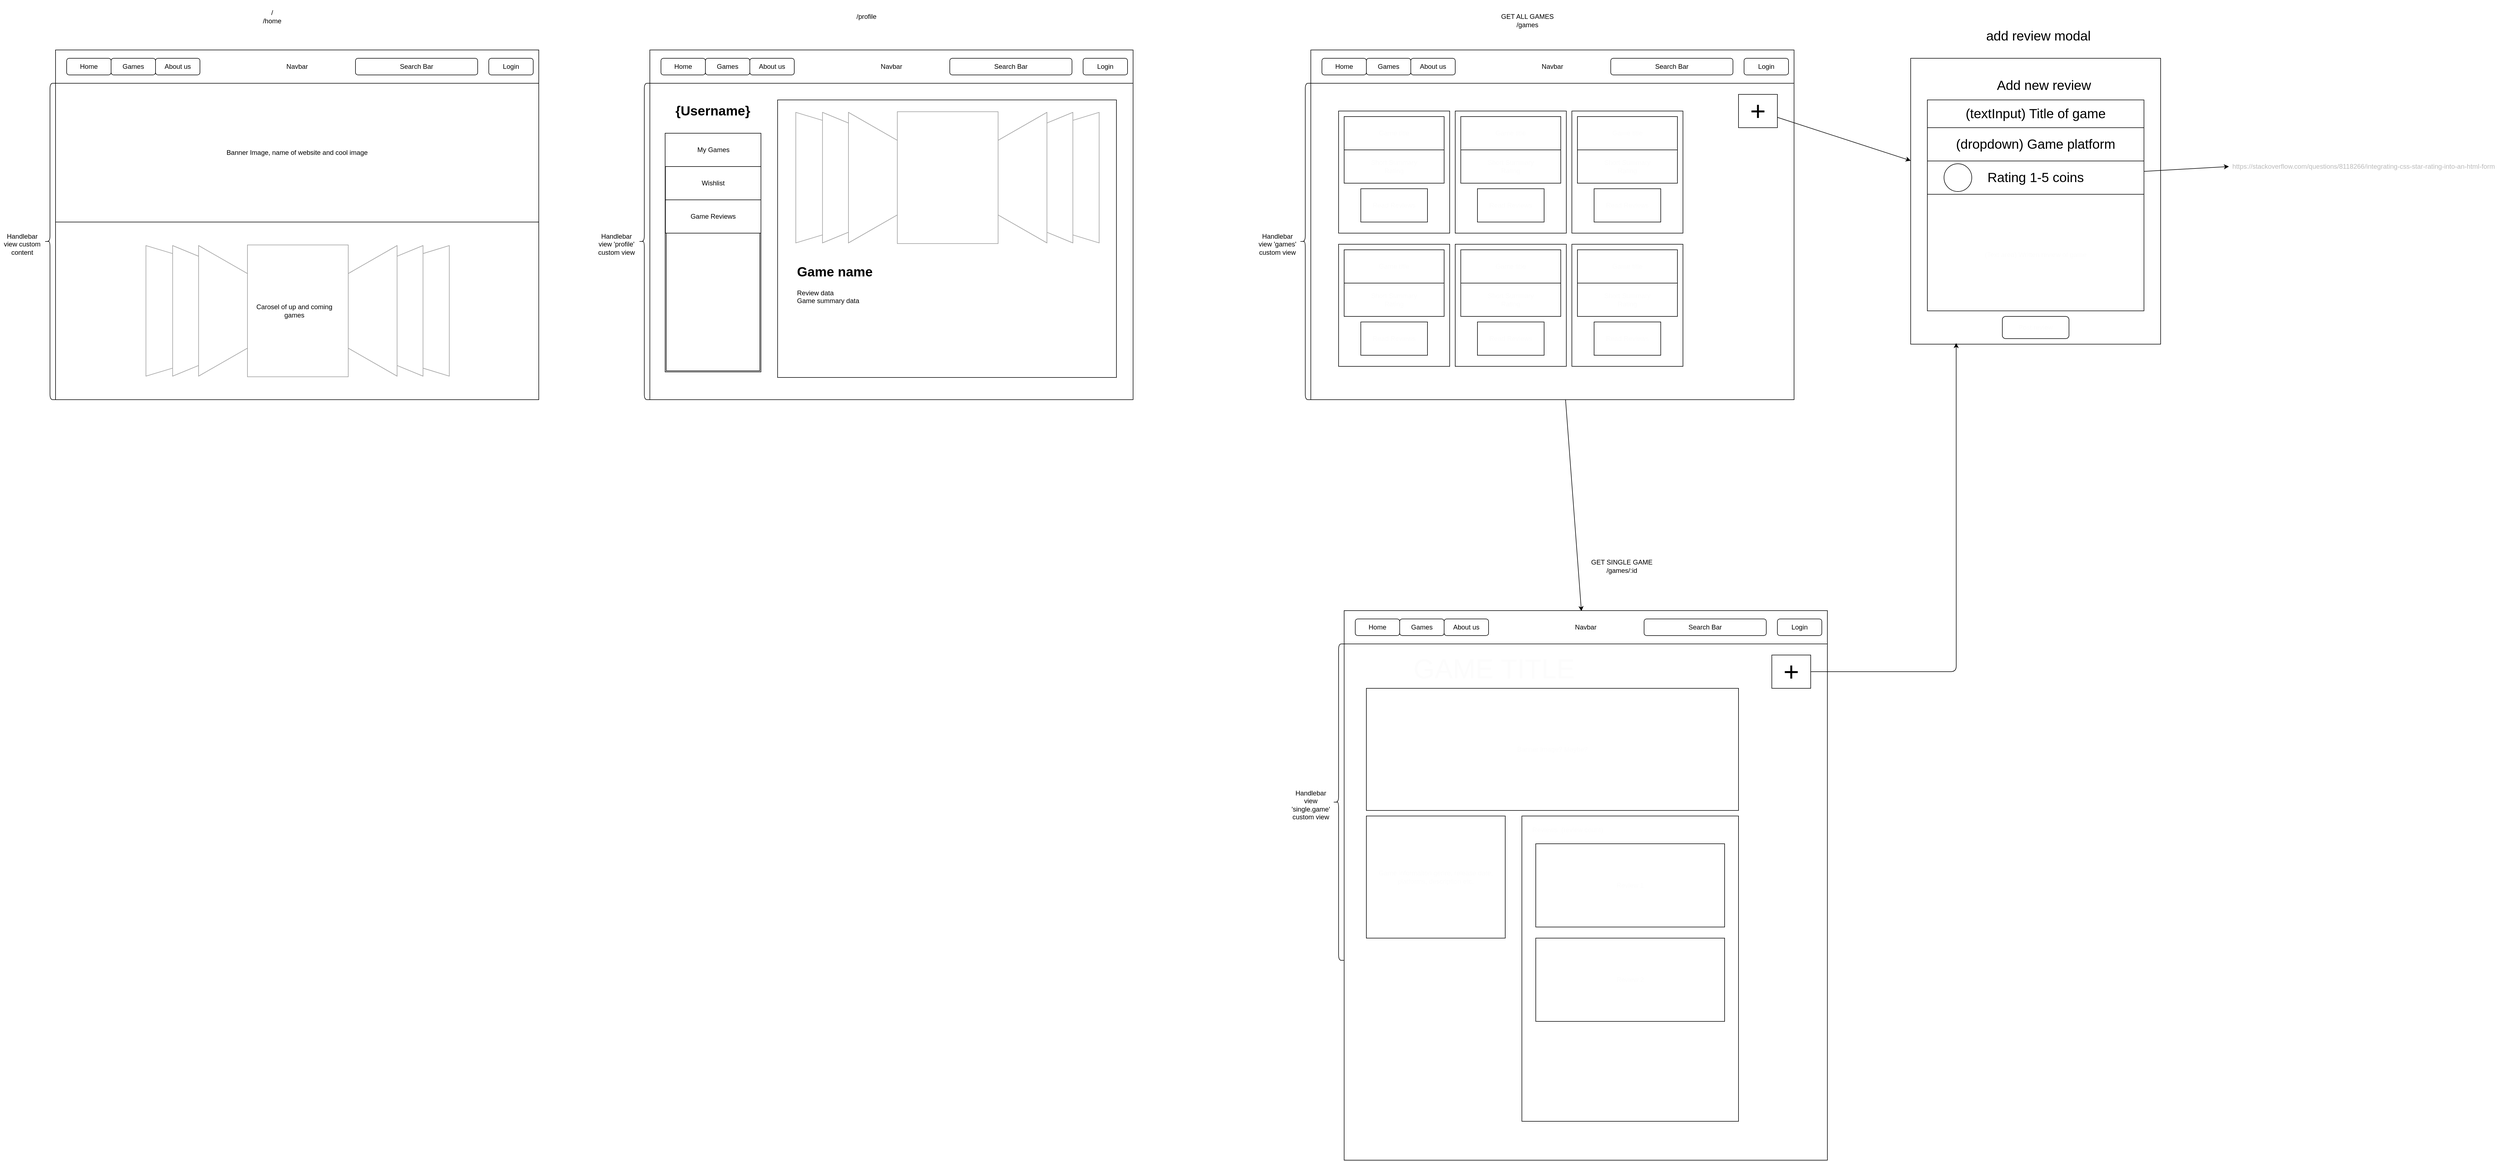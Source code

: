 <mxfile>
    <diagram id="Occs_rf_Q6K4bqB3dLCL" name="Page-1">
        <mxGraphModel dx="2114" dy="2029" grid="1" gridSize="10" guides="1" tooltips="1" connect="1" arrows="1" fold="1" page="1" pageScale="1" pageWidth="850" pageHeight="1100" math="0" shadow="0">
            <root>
                <mxCell id="0"/>
                <mxCell id="1" parent="0"/>
                <mxCell id="3" value="" style="rounded=0;whiteSpace=wrap;html=1;" parent="1" vertex="1">
                    <mxGeometry x="-680" y="-320" width="870" height="630" as="geometry"/>
                </mxCell>
                <mxCell id="4" value="Handlebar view custom content" style="text;html=1;strokeColor=none;fillColor=none;align=center;verticalAlign=middle;whiteSpace=wrap;rounded=0;" parent="1" vertex="1">
                    <mxGeometry x="-780" y="10" width="80" height="40" as="geometry"/>
                </mxCell>
                <mxCell id="6" value="Navbar" style="rounded=0;whiteSpace=wrap;html=1;" parent="1" vertex="1">
                    <mxGeometry x="-680" y="-320" width="870" height="60" as="geometry"/>
                </mxCell>
                <mxCell id="7" value="Home" style="rounded=1;whiteSpace=wrap;html=1;" parent="1" vertex="1">
                    <mxGeometry x="-660" y="-305" width="80" height="30" as="geometry"/>
                </mxCell>
                <mxCell id="10" value="Games" style="rounded=1;whiteSpace=wrap;html=1;" parent="1" vertex="1">
                    <mxGeometry x="-580" y="-305" width="80" height="30" as="geometry"/>
                </mxCell>
                <mxCell id="11" value="Search Bar" style="rounded=1;whiteSpace=wrap;html=1;" parent="1" vertex="1">
                    <mxGeometry x="-140" y="-305" width="220" height="30" as="geometry"/>
                </mxCell>
                <mxCell id="13" value="About us" style="rounded=1;whiteSpace=wrap;html=1;" parent="1" vertex="1">
                    <mxGeometry x="-500" y="-305" width="80" height="30" as="geometry"/>
                </mxCell>
                <mxCell id="15" value="Login" style="rounded=1;whiteSpace=wrap;html=1;" parent="1" vertex="1">
                    <mxGeometry x="100" y="-305" width="80" height="30" as="geometry"/>
                </mxCell>
                <mxCell id="16" value="Banner Image, name of website and cool image" style="rounded=0;whiteSpace=wrap;html=1;" parent="1" vertex="1">
                    <mxGeometry x="-680" y="-260" width="870" height="250" as="geometry"/>
                </mxCell>
                <mxCell id="18" value="" style="shape=curlyBracket;whiteSpace=wrap;html=1;rounded=1;" parent="1" vertex="1">
                    <mxGeometry x="-700" y="-260" width="20" height="570" as="geometry"/>
                </mxCell>
                <mxCell id="19" value="/&lt;br&gt;/home" style="text;html=1;strokeColor=none;fillColor=none;align=center;verticalAlign=middle;whiteSpace=wrap;rounded=0;" parent="1" vertex="1">
                    <mxGeometry x="-350" y="-410" width="120" height="60" as="geometry"/>
                </mxCell>
                <mxCell id="20" value="" style="rounded=0;whiteSpace=wrap;html=1;" parent="1" vertex="1">
                    <mxGeometry x="390" y="-320" width="870" height="630" as="geometry"/>
                </mxCell>
                <mxCell id="21" value="Handlebar view 'profile' custom view" style="text;html=1;strokeColor=none;fillColor=none;align=center;verticalAlign=middle;whiteSpace=wrap;rounded=0;" parent="1" vertex="1">
                    <mxGeometry x="290" y="10" width="80" height="40" as="geometry"/>
                </mxCell>
                <mxCell id="22" value="Navbar" style="rounded=0;whiteSpace=wrap;html=1;" parent="1" vertex="1">
                    <mxGeometry x="390" y="-320" width="870" height="60" as="geometry"/>
                </mxCell>
                <mxCell id="23" value="Home" style="rounded=1;whiteSpace=wrap;html=1;" parent="1" vertex="1">
                    <mxGeometry x="410" y="-305" width="80" height="30" as="geometry"/>
                </mxCell>
                <mxCell id="24" value="Games" style="rounded=1;whiteSpace=wrap;html=1;" parent="1" vertex="1">
                    <mxGeometry x="490" y="-305" width="80" height="30" as="geometry"/>
                </mxCell>
                <mxCell id="25" value="Search Bar" style="rounded=1;whiteSpace=wrap;html=1;" parent="1" vertex="1">
                    <mxGeometry x="930" y="-305" width="220" height="30" as="geometry"/>
                </mxCell>
                <mxCell id="26" value="About us" style="rounded=1;whiteSpace=wrap;html=1;" parent="1" vertex="1">
                    <mxGeometry x="570" y="-305" width="80" height="30" as="geometry"/>
                </mxCell>
                <mxCell id="27" value="Login" style="rounded=1;whiteSpace=wrap;html=1;" parent="1" vertex="1">
                    <mxGeometry x="1170" y="-305" width="80" height="30" as="geometry"/>
                </mxCell>
                <mxCell id="30" value="" style="shape=curlyBracket;whiteSpace=wrap;html=1;rounded=1;" parent="1" vertex="1">
                    <mxGeometry x="370" y="-260" width="20" height="570" as="geometry"/>
                </mxCell>
                <mxCell id="31" value="/profile" style="text;html=1;strokeColor=none;fillColor=none;align=center;verticalAlign=middle;whiteSpace=wrap;rounded=0;" parent="1" vertex="1">
                    <mxGeometry x="720" y="-410" width="120" height="60" as="geometry"/>
                </mxCell>
                <mxCell id="33" value="{Username}" style="text;strokeColor=none;fillColor=none;html=1;fontSize=24;fontStyle=1;verticalAlign=middle;align=center;" parent="1" vertex="1">
                    <mxGeometry x="425" y="-230" width="155" height="40" as="geometry"/>
                </mxCell>
                <mxCell id="34" value="" style="shape=ext;double=1;rounded=0;whiteSpace=wrap;html=1;" parent="1" vertex="1">
                    <mxGeometry x="417.5" y="-170" width="172.5" height="430" as="geometry"/>
                </mxCell>
                <mxCell id="49" value="" style="verticalLabelPosition=bottom;shadow=0;dashed=0;align=center;html=1;verticalAlign=top;strokeWidth=1;shape=mxgraph.mockup.navigation.coverFlow;strokeColor=#999999;" parent="1" vertex="1">
                    <mxGeometry x="-520" y="30" width="550" height="240" as="geometry"/>
                </mxCell>
                <mxCell id="50" value="Carosel of up and coming games" style="text;html=1;strokeColor=none;fillColor=none;align=center;verticalAlign=middle;whiteSpace=wrap;rounded=0;" parent="1" vertex="1">
                    <mxGeometry x="-330" y="135" width="160" height="30" as="geometry"/>
                </mxCell>
                <mxCell id="51" value="My Games" style="rounded=0;whiteSpace=wrap;html=1;" parent="1" vertex="1">
                    <mxGeometry x="417.5" y="-170" width="172.5" height="60" as="geometry"/>
                </mxCell>
                <mxCell id="52" value="Wishlist" style="rounded=0;whiteSpace=wrap;html=1;" parent="1" vertex="1">
                    <mxGeometry x="418" y="-110" width="172" height="60" as="geometry"/>
                </mxCell>
                <mxCell id="53" value="Game Reviews" style="rounded=0;whiteSpace=wrap;html=1;" parent="1" vertex="1">
                    <mxGeometry x="418" y="-50" width="172" height="60" as="geometry"/>
                </mxCell>
                <mxCell id="54" value="" style="rounded=0;whiteSpace=wrap;html=1;" parent="1" vertex="1">
                    <mxGeometry x="620" y="-230" width="610" height="500" as="geometry"/>
                </mxCell>
                <mxCell id="55" value="" style="verticalLabelPosition=bottom;shadow=0;dashed=0;align=center;html=1;verticalAlign=top;strokeWidth=1;shape=mxgraph.mockup.navigation.coverFlow;strokeColor=#999999;" parent="1" vertex="1">
                    <mxGeometry x="650" y="-210" width="550" height="240" as="geometry"/>
                </mxCell>
                <mxCell id="56" value="&lt;h1&gt;Game name&lt;/h1&gt;&lt;div&gt;Review data&lt;/div&gt;&lt;div&gt;Game summary data&lt;/div&gt;&lt;div&gt;&lt;br&gt;&lt;/div&gt;" style="text;html=1;strokeColor=none;fillColor=none;spacing=5;spacingTop=-20;whiteSpace=wrap;overflow=hidden;rounded=0;" parent="1" vertex="1">
                    <mxGeometry x="650" y="60" width="540" height="180" as="geometry"/>
                </mxCell>
                <mxCell id="126" style="edgeStyle=none;html=1;fontFamily=Helvetica;fontSize=12;fontColor=#FCFCFC;entryX=0.491;entryY=0.017;entryDx=0;entryDy=0;entryPerimeter=0;" parent="1" source="57" target="129" edge="1">
                    <mxGeometry relative="1" as="geometry">
                        <mxPoint x="2015" y="600" as="targetPoint"/>
                    </mxGeometry>
                </mxCell>
                <mxCell id="57" value="" style="rounded=0;whiteSpace=wrap;html=1;" parent="1" vertex="1">
                    <mxGeometry x="1580" y="-320" width="870" height="630" as="geometry"/>
                </mxCell>
                <mxCell id="58" value="Handlebar view 'games' custom view" style="text;html=1;strokeColor=none;fillColor=none;align=center;verticalAlign=middle;whiteSpace=wrap;rounded=0;" parent="1" vertex="1">
                    <mxGeometry x="1480" y="10" width="80" height="40" as="geometry"/>
                </mxCell>
                <mxCell id="59" value="Navbar" style="rounded=0;whiteSpace=wrap;html=1;" parent="1" vertex="1">
                    <mxGeometry x="1580" y="-320" width="870" height="60" as="geometry"/>
                </mxCell>
                <mxCell id="60" value="Home" style="rounded=1;whiteSpace=wrap;html=1;" parent="1" vertex="1">
                    <mxGeometry x="1600" y="-305" width="80" height="30" as="geometry"/>
                </mxCell>
                <mxCell id="61" value="Games" style="rounded=1;whiteSpace=wrap;html=1;" parent="1" vertex="1">
                    <mxGeometry x="1680" y="-305" width="80" height="30" as="geometry"/>
                </mxCell>
                <mxCell id="62" value="Search Bar" style="rounded=1;whiteSpace=wrap;html=1;" parent="1" vertex="1">
                    <mxGeometry x="2120" y="-305" width="220" height="30" as="geometry"/>
                </mxCell>
                <mxCell id="63" value="About us" style="rounded=1;whiteSpace=wrap;html=1;" parent="1" vertex="1">
                    <mxGeometry x="1760" y="-305" width="80" height="30" as="geometry"/>
                </mxCell>
                <mxCell id="64" value="Login" style="rounded=1;whiteSpace=wrap;html=1;" parent="1" vertex="1">
                    <mxGeometry x="2360" y="-305" width="80" height="30" as="geometry"/>
                </mxCell>
                <mxCell id="65" value="" style="shape=curlyBracket;whiteSpace=wrap;html=1;rounded=1;" parent="1" vertex="1">
                    <mxGeometry x="1560" y="-260" width="20" height="570" as="geometry"/>
                </mxCell>
                <mxCell id="66" value="&lt;br&gt;GET ALL GAMES&lt;br&gt;/games" style="text;html=1;strokeColor=none;fillColor=none;align=center;verticalAlign=middle;whiteSpace=wrap;rounded=0;" parent="1" vertex="1">
                    <mxGeometry x="1910" y="-410" width="120" height="60" as="geometry"/>
                </mxCell>
                <mxCell id="76" style="edgeStyle=none;html=1;fontSize=48;" parent="1" source="75" target="77" edge="1">
                    <mxGeometry relative="1" as="geometry">
                        <mxPoint x="2710" y="-280" as="targetPoint"/>
                    </mxGeometry>
                </mxCell>
                <mxCell id="75" value="&lt;font style=&quot;font-size: 48px&quot;&gt;+&lt;/font&gt;" style="rounded=0;whiteSpace=wrap;html=1;" parent="1" vertex="1">
                    <mxGeometry x="2350" y="-240" width="70" height="60" as="geometry"/>
                </mxCell>
                <mxCell id="77" value="" style="rounded=0;whiteSpace=wrap;html=1;fontSize=48;" parent="1" vertex="1">
                    <mxGeometry x="2660" y="-305" width="450" height="515" as="geometry"/>
                </mxCell>
                <mxCell id="78" value="&lt;font style=&quot;font-size: 24px&quot;&gt;Add new review&lt;/font&gt;" style="text;html=1;strokeColor=none;fillColor=none;align=center;verticalAlign=middle;whiteSpace=wrap;rounded=0;fontSize=48;" parent="1" vertex="1">
                    <mxGeometry x="2720" y="-290" width="360" height="50" as="geometry"/>
                </mxCell>
                <mxCell id="79" value="add review modal" style="text;html=1;strokeColor=none;fillColor=none;align=center;verticalAlign=middle;whiteSpace=wrap;rounded=0;fontSize=24;" parent="1" vertex="1">
                    <mxGeometry x="2780" y="-360" width="220" height="30" as="geometry"/>
                </mxCell>
                <mxCell id="80" value="(textInput) Title of game" style="rounded=0;whiteSpace=wrap;html=1;fontSize=24;" parent="1" vertex="1">
                    <mxGeometry x="2690" y="-230" width="390" height="50" as="geometry"/>
                </mxCell>
                <mxCell id="81" value="(dropdown) Game platform" style="rounded=0;whiteSpace=wrap;html=1;fontSize=24;" parent="1" vertex="1">
                    <mxGeometry x="2690" y="-180" width="390" height="60" as="geometry"/>
                </mxCell>
                <mxCell id="90" style="edgeStyle=none;html=1;fontFamily=Helvetica;fontSize=12;fontColor=#BABABA;entryX=0.006;entryY=0.5;entryDx=0;entryDy=0;entryPerimeter=0;" parent="1" source="82" target="91" edge="1">
                    <mxGeometry relative="1" as="geometry">
                        <mxPoint x="3220" y="-110" as="targetPoint"/>
                    </mxGeometry>
                </mxCell>
                <mxCell id="82" value="&lt;span style=&quot;color: rgba(0 , 0 , 0 , 0) ; font-family: monospace ; font-size: 0px&quot;&gt;%3CmxGraphModel%3E%3Croot%3E%3CmxCell%20id%3D%220%22%2F%3E%3CmxCell%20id%3D%221%22%20parent%3D%220%22%2F%3E%3CmxCell%20id%3D%222%22%20value%3D%22(dropdown)%20Game%20platform%22%20style%3D%22rounded%3D0%3BwhiteSpace%3Dwrap%3Bhtml%3D1%3BfontSize%3D24%3B%22%20vertex%3D%221%22%20parent%3D%221%22%3E%3CmxGeometry%20x%3D%222690%22%20y%3D%22-180%22%20width%3D%22290%22%20height%3D%2260%22%20as%3D%22geometry%22%2F%3E%3C%2FmxCell%3E%3C%2Froot%3E%3C%2FmxGraphModel%3E&lt;/span&gt;Rating 1-5 coins" style="rounded=0;whiteSpace=wrap;html=1;fontSize=24;" parent="1" vertex="1">
                    <mxGeometry x="2690" y="-120" width="390" height="60" as="geometry"/>
                </mxCell>
                <mxCell id="84" value="&lt;p&gt;&lt;span style=&quot;font-size: 12px&quot;&gt;&lt;font color=&quot;#fcfcfc&quot;&gt;(Text area) Written review of game&lt;/font&gt;&lt;/span&gt;&lt;/p&gt;" style="rounded=0;whiteSpace=wrap;html=1;fontSize=24;" parent="1" vertex="1">
                    <mxGeometry x="2690" y="-60" width="390" height="210" as="geometry"/>
                </mxCell>
                <mxCell id="85" value="" style="ellipse;whiteSpace=wrap;html=1;aspect=fixed;fontFamily=Helvetica;fontSize=12;fontColor=#BABABA;" parent="1" vertex="1">
                    <mxGeometry x="2720" y="-115" width="50" height="50" as="geometry"/>
                </mxCell>
                <mxCell id="91" value="https://stackoverflow.com/questions/8118266/integrating-css-star-rating-into-an-html-form" style="text;html=1;align=center;verticalAlign=middle;resizable=0;points=[];autosize=1;strokeColor=none;fillColor=none;fontSize=12;fontFamily=Helvetica;fontColor=#BABABA;" parent="1" vertex="1">
                    <mxGeometry x="3230" y="-120" width="490" height="20" as="geometry"/>
                </mxCell>
                <mxCell id="92" value="&lt;font color=&quot;#fcfcfc&quot;&gt;Post review&lt;/font&gt;" style="rounded=1;whiteSpace=wrap;html=1;fontFamily=Helvetica;fontSize=12;fontColor=#BABABA;" parent="1" vertex="1">
                    <mxGeometry x="2825" y="160" width="120" height="40" as="geometry"/>
                </mxCell>
                <mxCell id="93" value="" style="rounded=0;whiteSpace=wrap;html=1;fontFamily=Helvetica;fontSize=12;fontColor=#FCFCFC;" parent="1" vertex="1">
                    <mxGeometry x="1630" y="-210" width="200" height="220" as="geometry"/>
                </mxCell>
                <mxCell id="103" value="Game title" style="rounded=0;whiteSpace=wrap;html=1;fontFamily=Helvetica;fontSize=12;fontColor=#FCFCFC;" parent="1" vertex="1">
                    <mxGeometry x="1640" y="-200" width="180" height="60" as="geometry"/>
                </mxCell>
                <mxCell id="104" value="Short Summary&lt;br&gt;Rating" style="rounded=0;whiteSpace=wrap;html=1;fontFamily=Helvetica;fontSize=12;fontColor=#FCFCFC;" parent="1" vertex="1">
                    <mxGeometry x="1640" y="-140" width="180" height="60" as="geometry"/>
                </mxCell>
                <mxCell id="105" value="Read Reviews" style="rounded=0;whiteSpace=wrap;html=1;fontFamily=Helvetica;fontSize=12;fontColor=#FCFCFC;" parent="1" vertex="1">
                    <mxGeometry x="1670" y="-70" width="120" height="60" as="geometry"/>
                </mxCell>
                <mxCell id="106" value="" style="rounded=0;whiteSpace=wrap;html=1;fontFamily=Helvetica;fontSize=12;fontColor=#FCFCFC;" parent="1" vertex="1">
                    <mxGeometry x="1840" y="-210" width="200" height="220" as="geometry"/>
                </mxCell>
                <mxCell id="107" value="Game title" style="rounded=0;whiteSpace=wrap;html=1;fontFamily=Helvetica;fontSize=12;fontColor=#FCFCFC;" parent="1" vertex="1">
                    <mxGeometry x="1850" y="-200" width="180" height="60" as="geometry"/>
                </mxCell>
                <mxCell id="108" value="Short Summary&lt;br&gt;Rating" style="rounded=0;whiteSpace=wrap;html=1;fontFamily=Helvetica;fontSize=12;fontColor=#FCFCFC;" parent="1" vertex="1">
                    <mxGeometry x="1850" y="-140" width="180" height="60" as="geometry"/>
                </mxCell>
                <mxCell id="109" value="Read Reviews" style="rounded=0;whiteSpace=wrap;html=1;fontFamily=Helvetica;fontSize=12;fontColor=#FCFCFC;" parent="1" vertex="1">
                    <mxGeometry x="1880" y="-70" width="120" height="60" as="geometry"/>
                </mxCell>
                <mxCell id="110" value="" style="rounded=0;whiteSpace=wrap;html=1;fontFamily=Helvetica;fontSize=12;fontColor=#FCFCFC;" parent="1" vertex="1">
                    <mxGeometry x="2050" y="-210" width="200" height="220" as="geometry"/>
                </mxCell>
                <mxCell id="111" value="Game title" style="rounded=0;whiteSpace=wrap;html=1;fontFamily=Helvetica;fontSize=12;fontColor=#FCFCFC;" parent="1" vertex="1">
                    <mxGeometry x="2060" y="-200" width="180" height="60" as="geometry"/>
                </mxCell>
                <mxCell id="112" value="Short Summary&lt;br&gt;Rating" style="rounded=0;whiteSpace=wrap;html=1;fontFamily=Helvetica;fontSize=12;fontColor=#FCFCFC;" parent="1" vertex="1">
                    <mxGeometry x="2060" y="-140" width="180" height="60" as="geometry"/>
                </mxCell>
                <mxCell id="113" value="Read Reviews" style="rounded=0;whiteSpace=wrap;html=1;fontFamily=Helvetica;fontSize=12;fontColor=#FCFCFC;" parent="1" vertex="1">
                    <mxGeometry x="2090" y="-70" width="120" height="60" as="geometry"/>
                </mxCell>
                <mxCell id="114" value="" style="rounded=0;whiteSpace=wrap;html=1;fontFamily=Helvetica;fontSize=12;fontColor=#FCFCFC;" parent="1" vertex="1">
                    <mxGeometry x="1630" y="30" width="200" height="220" as="geometry"/>
                </mxCell>
                <mxCell id="115" value="Game title" style="rounded=0;whiteSpace=wrap;html=1;fontFamily=Helvetica;fontSize=12;fontColor=#FCFCFC;" parent="1" vertex="1">
                    <mxGeometry x="1640" y="40" width="180" height="60" as="geometry"/>
                </mxCell>
                <mxCell id="116" value="Short Summary&lt;br&gt;Rating" style="rounded=0;whiteSpace=wrap;html=1;fontFamily=Helvetica;fontSize=12;fontColor=#FCFCFC;" parent="1" vertex="1">
                    <mxGeometry x="1640" y="100" width="180" height="60" as="geometry"/>
                </mxCell>
                <mxCell id="117" value="Read Reviews" style="rounded=0;whiteSpace=wrap;html=1;fontFamily=Helvetica;fontSize=12;fontColor=#FCFCFC;" parent="1" vertex="1">
                    <mxGeometry x="1670" y="170" width="120" height="60" as="geometry"/>
                </mxCell>
                <mxCell id="118" value="" style="rounded=0;whiteSpace=wrap;html=1;fontFamily=Helvetica;fontSize=12;fontColor=#FCFCFC;" parent="1" vertex="1">
                    <mxGeometry x="1840" y="30" width="200" height="220" as="geometry"/>
                </mxCell>
                <mxCell id="119" value="Game title" style="rounded=0;whiteSpace=wrap;html=1;fontFamily=Helvetica;fontSize=12;fontColor=#FCFCFC;" parent="1" vertex="1">
                    <mxGeometry x="1850" y="40" width="180" height="60" as="geometry"/>
                </mxCell>
                <mxCell id="120" value="Short Summary&lt;br&gt;Rating" style="rounded=0;whiteSpace=wrap;html=1;fontFamily=Helvetica;fontSize=12;fontColor=#FCFCFC;" parent="1" vertex="1">
                    <mxGeometry x="1850" y="100" width="180" height="60" as="geometry"/>
                </mxCell>
                <mxCell id="121" value="Read Reviews" style="rounded=0;whiteSpace=wrap;html=1;fontFamily=Helvetica;fontSize=12;fontColor=#FCFCFC;" parent="1" vertex="1">
                    <mxGeometry x="1880" y="170" width="120" height="60" as="geometry"/>
                </mxCell>
                <mxCell id="122" value="" style="rounded=0;whiteSpace=wrap;html=1;fontFamily=Helvetica;fontSize=12;fontColor=#FCFCFC;" parent="1" vertex="1">
                    <mxGeometry x="2050" y="30" width="200" height="220" as="geometry"/>
                </mxCell>
                <mxCell id="123" value="Game title" style="rounded=0;whiteSpace=wrap;html=1;fontFamily=Helvetica;fontSize=12;fontColor=#FCFCFC;" parent="1" vertex="1">
                    <mxGeometry x="2060" y="40" width="180" height="60" as="geometry"/>
                </mxCell>
                <mxCell id="124" value="Short Summary&lt;br&gt;Rating" style="rounded=0;whiteSpace=wrap;html=1;fontFamily=Helvetica;fontSize=12;fontColor=#FCFCFC;" parent="1" vertex="1">
                    <mxGeometry x="2060" y="100" width="180" height="60" as="geometry"/>
                </mxCell>
                <mxCell id="125" value="Read Reviews" style="rounded=0;whiteSpace=wrap;html=1;fontFamily=Helvetica;fontSize=12;fontColor=#FCFCFC;" parent="1" vertex="1">
                    <mxGeometry x="2090" y="170" width="120" height="60" as="geometry"/>
                </mxCell>
                <mxCell id="127" value="" style="rounded=0;whiteSpace=wrap;html=1;" parent="1" vertex="1">
                    <mxGeometry x="1640" y="690" width="870" height="990" as="geometry"/>
                </mxCell>
                <mxCell id="128" value="Handlebar view 'single.game' custom view" style="text;html=1;strokeColor=none;fillColor=none;align=center;verticalAlign=middle;whiteSpace=wrap;rounded=0;" parent="1" vertex="1">
                    <mxGeometry x="1540" y="1020" width="80" height="40" as="geometry"/>
                </mxCell>
                <mxCell id="129" value="Navbar" style="rounded=0;whiteSpace=wrap;html=1;" parent="1" vertex="1">
                    <mxGeometry x="1640" y="690" width="870" height="60" as="geometry"/>
                </mxCell>
                <mxCell id="130" value="Home" style="rounded=1;whiteSpace=wrap;html=1;" parent="1" vertex="1">
                    <mxGeometry x="1660" y="705" width="80" height="30" as="geometry"/>
                </mxCell>
                <mxCell id="131" value="Games" style="rounded=1;whiteSpace=wrap;html=1;" parent="1" vertex="1">
                    <mxGeometry x="1740" y="705" width="80" height="30" as="geometry"/>
                </mxCell>
                <mxCell id="132" value="Search Bar" style="rounded=1;whiteSpace=wrap;html=1;" parent="1" vertex="1">
                    <mxGeometry x="2180" y="705" width="220" height="30" as="geometry"/>
                </mxCell>
                <mxCell id="133" value="About us" style="rounded=1;whiteSpace=wrap;html=1;" parent="1" vertex="1">
                    <mxGeometry x="1820" y="705" width="80" height="30" as="geometry"/>
                </mxCell>
                <mxCell id="134" value="Login" style="rounded=1;whiteSpace=wrap;html=1;" parent="1" vertex="1">
                    <mxGeometry x="2420" y="705" width="80" height="30" as="geometry"/>
                </mxCell>
                <mxCell id="135" value="" style="shape=curlyBracket;whiteSpace=wrap;html=1;rounded=1;" parent="1" vertex="1">
                    <mxGeometry x="1620" y="750" width="20" height="570" as="geometry"/>
                </mxCell>
                <mxCell id="136" value="GET SINGLE GAME&lt;br&gt;/games/:id" style="text;html=1;strokeColor=none;fillColor=none;align=center;verticalAlign=middle;whiteSpace=wrap;rounded=0;" parent="1" vertex="1">
                    <mxGeometry x="2080" y="580" width="120" height="60" as="geometry"/>
                </mxCell>
                <mxCell id="166" style="edgeStyle=none;html=1;entryX=0.182;entryY=0.996;entryDx=0;entryDy=0;entryPerimeter=0;fontFamily=Helvetica;fontSize=12;fontColor=#FCFCFC;" parent="1" source="137" target="77" edge="1">
                    <mxGeometry relative="1" as="geometry">
                        <Array as="points">
                            <mxPoint x="2742" y="800"/>
                        </Array>
                    </mxGeometry>
                </mxCell>
                <mxCell id="137" value="&lt;font style=&quot;font-size: 48px&quot;&gt;+&lt;/font&gt;" style="rounded=0;whiteSpace=wrap;html=1;" parent="1" vertex="1">
                    <mxGeometry x="2410" y="770" width="70" height="60" as="geometry"/>
                </mxCell>
                <mxCell id="150" value="Banner image? Maybe?" style="rounded=0;whiteSpace=wrap;html=1;fontFamily=Helvetica;fontSize=12;fontColor=#FCFCFC;" parent="1" vertex="1">
                    <mxGeometry x="1680" y="830" width="670" height="220" as="geometry"/>
                </mxCell>
                <mxCell id="154" value="Game informaiton genre, release date, platforms, description etc." style="rounded=0;whiteSpace=wrap;html=1;fontFamily=Helvetica;fontSize=12;fontColor=#FCFCFC;" parent="1" vertex="1">
                    <mxGeometry x="1680" y="1060" width="250" height="220" as="geometry"/>
                </mxCell>
                <mxCell id="158" value="" style="rounded=0;whiteSpace=wrap;html=1;fontFamily=Helvetica;fontSize=12;fontColor=#FCFCFC;" parent="1" vertex="1">
                    <mxGeometry x="1960" y="1060" width="390" height="550" as="geometry"/>
                </mxCell>
                <mxCell id="162" value="&lt;font style=&quot;font-size: 49px&quot;&gt;GAME TITLE&lt;/font&gt;" style="text;html=1;strokeColor=none;fillColor=none;align=center;verticalAlign=middle;whiteSpace=wrap;rounded=0;fontFamily=Helvetica;fontSize=12;fontColor=#FCFCFC;" parent="1" vertex="1">
                    <mxGeometry x="1700" y="770" width="420" height="50" as="geometry"/>
                </mxCell>
                <mxCell id="163" value="Review 1" style="rounded=0;whiteSpace=wrap;html=1;fontFamily=Helvetica;fontSize=12;fontColor=#FCFCFC;" parent="1" vertex="1">
                    <mxGeometry x="1985" y="1110" width="340" height="150" as="geometry"/>
                </mxCell>
                <mxCell id="164" value="Review 2" style="rounded=0;whiteSpace=wrap;html=1;fontFamily=Helvetica;fontSize=12;fontColor=#FCFCFC;" parent="1" vertex="1">
                    <mxGeometry x="1985" y="1280" width="340" height="150" as="geometry"/>
                </mxCell>
                <mxCell id="165" value="Reviews&amp;nbsp; (review count)" style="text;html=1;strokeColor=none;fillColor=none;align=center;verticalAlign=middle;whiteSpace=wrap;rounded=0;fontFamily=Helvetica;fontSize=12;fontColor=#FCFCFC;" parent="1" vertex="1">
                    <mxGeometry x="1965" y="1060" width="155" height="50" as="geometry"/>
                </mxCell>
            </root>
        </mxGraphModel>
    </diagram>
</mxfile>